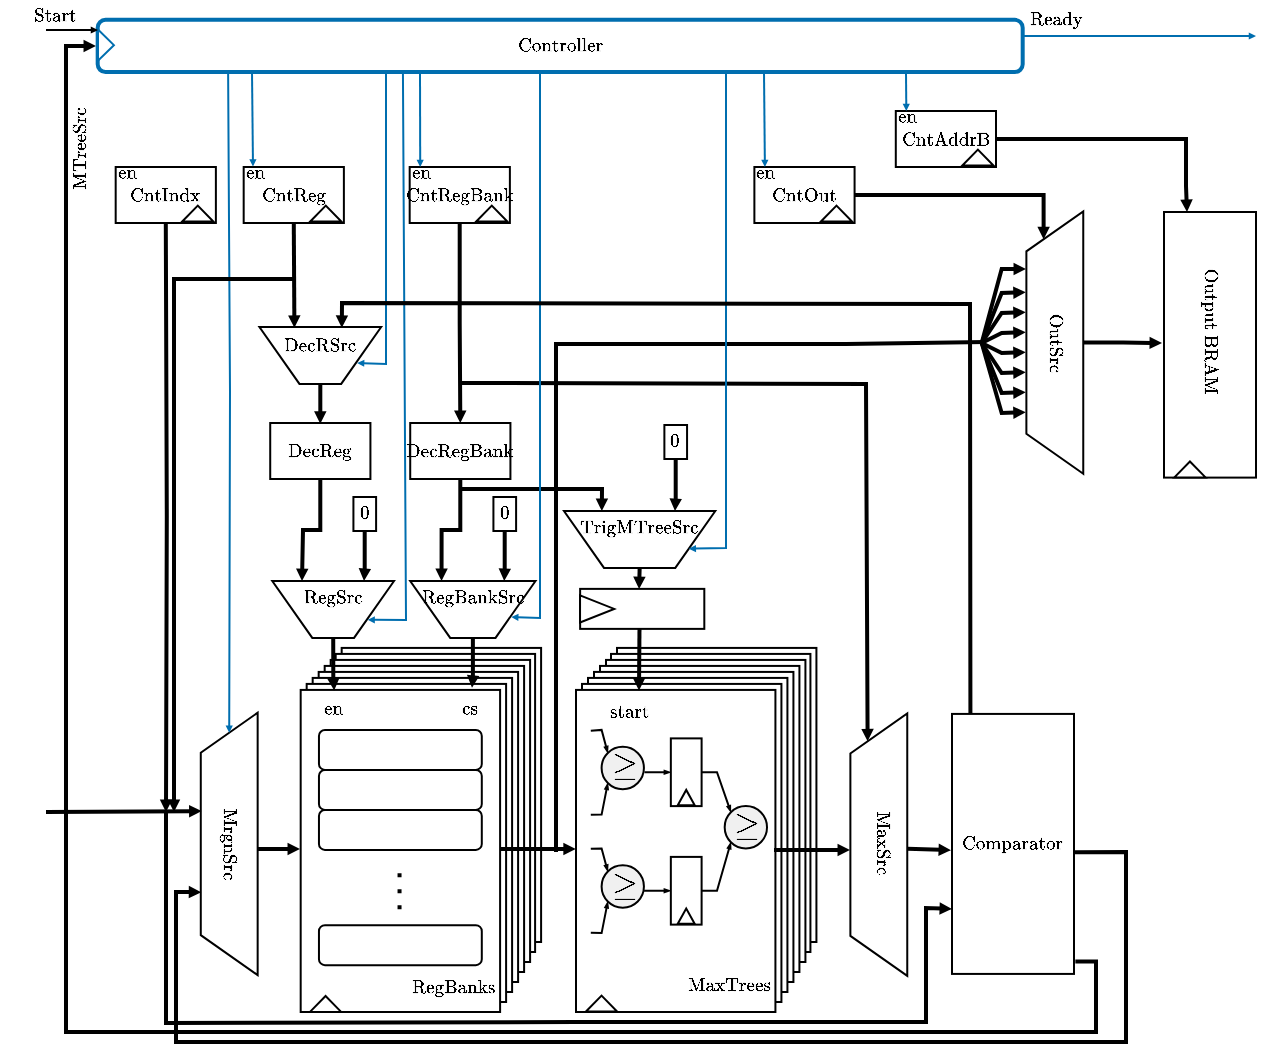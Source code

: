 <mxfile version="28.0.4">
  <diagram name="Page-1" id="qgKWTRnhQgjnjcgVLp99">
    <mxGraphModel dx="830" dy="437" grid="1" gridSize="5" guides="1" tooltips="1" connect="1" arrows="1" fold="1" page="1" pageScale="1" pageWidth="595" pageHeight="842" math="1" shadow="0">
      <root>
        <mxCell id="0" />
        <mxCell id="1" parent="0" />
        <mxCell id="4T01Y7rvJt7G6xIn6hby-263" value="" style="endArrow=block;html=1;rounded=0;endSize=1;endFill=1;strokeColor=#006EAF;" edge="1" parent="1">
          <mxGeometry width="50" height="50" relative="1" as="geometry">
            <mxPoint x="512.52" y="92.0" as="sourcePoint" />
            <mxPoint x="630" y="92" as="targetPoint" />
          </mxGeometry>
        </mxCell>
        <mxCell id="4T01Y7rvJt7G6xIn6hby-2" style="edgeStyle=orthogonalEdgeStyle;rounded=0;orthogonalLoop=1;jettySize=auto;html=1;strokeWidth=2;endArrow=block;endFill=1;endSize=1;exitX=1.011;exitY=0.952;exitDx=0;exitDy=0;exitPerimeter=0;" edge="1" parent="1" source="4T01Y7rvJt7G6xIn6hby-57">
          <mxGeometry relative="1" as="geometry">
            <mxPoint x="50" y="97" as="targetPoint" />
            <Array as="points">
              <mxPoint x="550" y="555" />
              <mxPoint x="550" y="590" />
              <mxPoint x="35" y="590" />
              <mxPoint x="35" y="97" />
            </Array>
            <mxPoint x="550" y="555" as="sourcePoint" />
          </mxGeometry>
        </mxCell>
        <mxCell id="4T01Y7rvJt7G6xIn6hby-13" value="" style="rounded=0;whiteSpace=wrap;html=1;" vertex="1" parent="1">
          <mxGeometry x="172.84" y="397.96" width="99.71" height="147.04" as="geometry" />
        </mxCell>
        <mxCell id="4T01Y7rvJt7G6xIn6hby-14" value="" style="rounded=0;whiteSpace=wrap;html=1;" vertex="1" parent="1">
          <mxGeometry x="169.84" y="400.96" width="99.71" height="149.04" as="geometry" />
        </mxCell>
        <mxCell id="4T01Y7rvJt7G6xIn6hby-16" value="" style="rounded=0;whiteSpace=wrap;html=1;" vertex="1" parent="1">
          <mxGeometry x="167.34" y="403.96" width="99.71" height="151.04" as="geometry" />
        </mxCell>
        <mxCell id="4T01Y7rvJt7G6xIn6hby-17" value="" style="rounded=0;whiteSpace=wrap;html=1;" vertex="1" parent="1">
          <mxGeometry x="164.34" y="406.96" width="99.71" height="153.04" as="geometry" />
        </mxCell>
        <mxCell id="4T01Y7rvJt7G6xIn6hby-18" value="" style="rounded=0;whiteSpace=wrap;html=1;" vertex="1" parent="1">
          <mxGeometry x="161.34" y="409.96" width="99.71" height="155.04" as="geometry" />
        </mxCell>
        <mxCell id="4T01Y7rvJt7G6xIn6hby-19" value="" style="rounded=0;whiteSpace=wrap;html=1;" vertex="1" parent="1">
          <mxGeometry x="158.34" y="412.96" width="99.71" height="157.04" as="geometry" />
        </mxCell>
        <mxCell id="4T01Y7rvJt7G6xIn6hby-20" value="" style="rounded=0;whiteSpace=wrap;html=1;" vertex="1" parent="1">
          <mxGeometry x="155.34" y="415.96" width="99.71" height="159.04" as="geometry" />
        </mxCell>
        <mxCell id="4T01Y7rvJt7G6xIn6hby-24" value="" style="endArrow=block;html=1;rounded=0;exitX=0.764;exitY=1.013;exitDx=0;exitDy=0;exitPerimeter=0;entryX=-0.005;entryY=0.335;entryDx=0;entryDy=0;entryPerimeter=0;endSize=1;endFill=1;strokeWidth=2;" edge="1" parent="1">
          <mxGeometry width="50" height="50" relative="1" as="geometry">
            <mxPoint x="117.0" y="498.5" as="sourcePoint" />
            <mxPoint x="152.0" y="498.5" as="targetPoint" />
          </mxGeometry>
        </mxCell>
        <mxCell id="4T01Y7rvJt7G6xIn6hby-29" value="" style="rounded=0;whiteSpace=wrap;html=1;" vertex="1" parent="1">
          <mxGeometry x="152.34" y="418.96" width="99.71" height="161.04" as="geometry" />
        </mxCell>
        <mxCell id="4T01Y7rvJt7G6xIn6hby-33" value="" style="rounded=1;whiteSpace=wrap;html=1;" vertex="1" parent="1">
          <mxGeometry x="161.48" y="478.96" width="81.42" height="20" as="geometry" />
        </mxCell>
        <mxCell id="4T01Y7rvJt7G6xIn6hby-34" value="" style="rounded=1;whiteSpace=wrap;html=1;" vertex="1" parent="1">
          <mxGeometry x="161.48" y="458.96" width="81.42" height="20" as="geometry" />
        </mxCell>
        <mxCell id="4T01Y7rvJt7G6xIn6hby-35" value="" style="rounded=1;whiteSpace=wrap;html=1;" vertex="1" parent="1">
          <mxGeometry x="161.48" y="438.96" width="81.42" height="20" as="geometry" />
        </mxCell>
        <mxCell id="4T01Y7rvJt7G6xIn6hby-36" value="" style="endArrow=none;dashed=1;html=1;dashPattern=1 3;strokeWidth=2;rounded=0;" edge="1" parent="1">
          <mxGeometry width="50" height="50" relative="1" as="geometry">
            <mxPoint x="201.77" y="510.57" as="sourcePoint" />
            <mxPoint x="201.77" y="530.57" as="targetPoint" />
          </mxGeometry>
        </mxCell>
        <mxCell id="4T01Y7rvJt7G6xIn6hby-37" value="" style="rounded=1;whiteSpace=wrap;html=1;" vertex="1" parent="1">
          <mxGeometry x="161.48" y="536.57" width="81.42" height="20" as="geometry" />
        </mxCell>
        <mxCell id="4T01Y7rvJt7G6xIn6hby-38" value="&lt;font style=&quot;font-size: 8px;&quot;&gt;$$\text{en}$$&lt;/font&gt;" style="text;html=1;align=center;verticalAlign=middle;whiteSpace=wrap;rounded=0;" vertex="1" parent="1">
          <mxGeometry x="163.32" y="425.19" width="10.52" height="7.54" as="geometry" />
        </mxCell>
        <mxCell id="4T01Y7rvJt7G6xIn6hby-39" value="&lt;font style=&quot;font-size: 8px;&quot;&gt;$$\text{cs}$$&lt;/font&gt;" style="text;html=1;align=center;verticalAlign=middle;whiteSpace=wrap;rounded=0;" vertex="1" parent="1">
          <mxGeometry x="231.5" y="425.19" width="9.1" height="7.54" as="geometry" />
        </mxCell>
        <mxCell id="4T01Y7rvJt7G6xIn6hby-42" value="" style="shape=trapezoid;perimeter=trapezoidPerimeter;whiteSpace=wrap;html=1;fixedSize=1;rotation=-90;fillColor=#FFFFFF;strokeWidth=1;" vertex="1" parent="1">
          <mxGeometry x="375.8" y="482.13" width="131.22" height="28.44" as="geometry" />
        </mxCell>
        <mxCell id="4T01Y7rvJt7G6xIn6hby-57" value="&lt;h5&gt;&lt;font face=&quot;Helvetica&quot; style=&quot;font-size: 8px;&quot;&gt;$$\text{Comparator}$$&lt;/font&gt;&lt;/h5&gt;" style="rounded=0;whiteSpace=wrap;html=1;rotation=0;" vertex="1" parent="1">
          <mxGeometry x="478" y="430.96" width="61" height="130" as="geometry" />
        </mxCell>
        <mxCell id="4T01Y7rvJt7G6xIn6hby-58" value="" style="shape=trapezoid;perimeter=trapezoidPerimeter;whiteSpace=wrap;html=1;fixedSize=1;rotation=-90;fillColor=#FFFFFF;strokeWidth=1;" vertex="1" parent="1">
          <mxGeometry x="51.0" y="481.74" width="131.22" height="28.44" as="geometry" />
        </mxCell>
        <mxCell id="4T01Y7rvJt7G6xIn6hby-59" value="" style="endArrow=block;html=1;rounded=0;exitX=0.5;exitY=1;exitDx=0;exitDy=0;entryX=-0.008;entryY=0.524;entryDx=0;entryDy=0;endSize=1;endFill=1;strokeWidth=2;entryPerimeter=0;" edge="1" parent="1" target="4T01Y7rvJt7G6xIn6hby-57">
          <mxGeometry width="50" height="50" relative="1" as="geometry">
            <mxPoint x="455.63" y="498.35" as="sourcePoint" />
            <mxPoint x="478" y="497.96" as="targetPoint" />
          </mxGeometry>
        </mxCell>
        <mxCell id="4T01Y7rvJt7G6xIn6hby-60" value="" style="shape=trapezoid;perimeter=trapezoidPerimeter;whiteSpace=wrap;html=1;fixedSize=1;rotation=-180;fillColor=#FFFFFF;strokeWidth=1;" vertex="1" parent="1">
          <mxGeometry x="138.15" y="364.5" width="60.87" height="28.44" as="geometry" />
        </mxCell>
        <mxCell id="4T01Y7rvJt7G6xIn6hby-61" value="" style="shape=trapezoid;perimeter=trapezoidPerimeter;whiteSpace=wrap;html=1;fixedSize=1;rotation=-180;fillColor=#FFFFFF;strokeWidth=1;" vertex="1" parent="1">
          <mxGeometry x="207.11" y="364.5" width="62.65" height="28.44" as="geometry" />
        </mxCell>
        <mxCell id="4T01Y7rvJt7G6xIn6hby-62" value="&lt;font style=&quot;font-size: 8px;&quot;&gt;$$\text{RegBankSrc}$$&lt;/font&gt;" style="text;html=1;align=center;verticalAlign=middle;whiteSpace=wrap;rounded=0;" vertex="1" parent="1">
          <mxGeometry x="220.68" y="364.5" width="35.52" height="16.44" as="geometry" />
        </mxCell>
        <mxCell id="4T01Y7rvJt7G6xIn6hby-63" value="&lt;font style=&quot;font-size: 8px;&quot;&gt;$$\text{RegSrc}$$&lt;/font&gt;" style="text;html=1;align=center;verticalAlign=middle;whiteSpace=wrap;rounded=0;" vertex="1" parent="1">
          <mxGeometry x="150.82" y="364.5" width="35.52" height="16.44" as="geometry" />
        </mxCell>
        <mxCell id="4T01Y7rvJt7G6xIn6hby-64" style="edgeStyle=orthogonalEdgeStyle;rounded=0;orthogonalLoop=1;jettySize=auto;html=1;entryX=0.168;entryY=0.002;entryDx=0;entryDy=0;entryPerimeter=0;endSize=1;endArrow=block;endFill=1;strokeWidth=2;" edge="1" parent="1" source="4T01Y7rvJt7G6xIn6hby-60" target="4T01Y7rvJt7G6xIn6hby-29">
          <mxGeometry relative="1" as="geometry" />
        </mxCell>
        <mxCell id="4T01Y7rvJt7G6xIn6hby-65" style="edgeStyle=orthogonalEdgeStyle;rounded=0;orthogonalLoop=1;jettySize=auto;html=1;entryX=0.829;entryY=0.012;entryDx=0;entryDy=0;entryPerimeter=0;endSize=1;endArrow=block;endFill=1;strokeWidth=2;" edge="1" parent="1" source="4T01Y7rvJt7G6xIn6hby-61" target="4T01Y7rvJt7G6xIn6hby-20">
          <mxGeometry relative="1" as="geometry" />
        </mxCell>
        <mxCell id="4T01Y7rvJt7G6xIn6hby-95" value="" style="endArrow=block;html=1;rounded=0;entryX=0.587;entryY=-0.022;entryDx=0;entryDy=0;entryPerimeter=0;endSize=1;endFill=1;strokeWidth=2;" edge="1" parent="1">
          <mxGeometry width="50" height="50" relative="1" as="geometry">
            <mxPoint x="25" y="480" as="sourcePoint" />
            <mxPoint x="102.764" y="479.544" as="targetPoint" />
          </mxGeometry>
        </mxCell>
        <mxCell id="4T01Y7rvJt7G6xIn6hby-97" style="edgeStyle=orthogonalEdgeStyle;rounded=0;orthogonalLoop=1;jettySize=auto;html=1;entryX=0.25;entryY=1;entryDx=0;entryDy=0;endSize=1;strokeWidth=2;endArrow=block;endFill=1;" edge="1" parent="1" source="4T01Y7rvJt7G6xIn6hby-98" target="4T01Y7rvJt7G6xIn6hby-61">
          <mxGeometry relative="1" as="geometry" />
        </mxCell>
        <mxCell id="4T01Y7rvJt7G6xIn6hby-98" value="&lt;font style=&quot;font-size: 8px;&quot;&gt;$$0$$&lt;/font&gt;" style="rounded=0;whiteSpace=wrap;html=1;" vertex="1" parent="1">
          <mxGeometry x="248.71" y="322.5" width="11.34" height="17" as="geometry" />
        </mxCell>
        <mxCell id="4T01Y7rvJt7G6xIn6hby-99" style="edgeStyle=orthogonalEdgeStyle;rounded=0;orthogonalLoop=1;jettySize=auto;html=1;entryX=0.75;entryY=1;entryDx=0;entryDy=0;endSize=1;endArrow=block;endFill=1;strokeWidth=2;" edge="1" parent="1" source="4T01Y7rvJt7G6xIn6hby-100" target="4T01Y7rvJt7G6xIn6hby-61">
          <mxGeometry relative="1" as="geometry" />
        </mxCell>
        <mxCell id="4T01Y7rvJt7G6xIn6hby-100" value="&lt;font style=&quot;font-size: 8px;&quot;&gt;$$\text{DecRegBank}$$&lt;/font&gt;" style="rounded=0;whiteSpace=wrap;html=1;" vertex="1" parent="1">
          <mxGeometry x="207.11" y="285.5" width="50.1" height="28" as="geometry" />
        </mxCell>
        <mxCell id="4T01Y7rvJt7G6xIn6hby-101" style="edgeStyle=orthogonalEdgeStyle;rounded=0;orthogonalLoop=1;jettySize=auto;html=1;entryX=0.25;entryY=1;entryDx=0;entryDy=0;endSize=1;strokeWidth=2;endArrow=block;endFill=1;" edge="1" parent="1" source="4T01Y7rvJt7G6xIn6hby-102">
          <mxGeometry relative="1" as="geometry">
            <mxPoint x="184.0" y="364.5" as="targetPoint" />
          </mxGeometry>
        </mxCell>
        <mxCell id="4T01Y7rvJt7G6xIn6hby-102" value="&lt;font style=&quot;font-size: 8px;&quot;&gt;$$0$$&lt;/font&gt;" style="rounded=0;whiteSpace=wrap;html=1;" vertex="1" parent="1">
          <mxGeometry x="178.71" y="322.5" width="11.34" height="17" as="geometry" />
        </mxCell>
        <mxCell id="4T01Y7rvJt7G6xIn6hby-103" style="edgeStyle=orthogonalEdgeStyle;rounded=0;orthogonalLoop=1;jettySize=auto;html=1;entryX=0.75;entryY=1;entryDx=0;entryDy=0;endSize=1;endArrow=block;endFill=1;strokeWidth=2;" edge="1" parent="1" source="4T01Y7rvJt7G6xIn6hby-104">
          <mxGeometry relative="1" as="geometry">
            <mxPoint x="153.0" y="364.5" as="targetPoint" />
          </mxGeometry>
        </mxCell>
        <mxCell id="4T01Y7rvJt7G6xIn6hby-104" value="&lt;font style=&quot;font-size: 8px;&quot;&gt;$$\text{DecReg}$$&lt;/font&gt;" style="rounded=0;whiteSpace=wrap;html=1;" vertex="1" parent="1">
          <mxGeometry x="137.11" y="285.5" width="50.1" height="28" as="geometry" />
        </mxCell>
        <mxCell id="4T01Y7rvJt7G6xIn6hby-105" style="edgeStyle=orthogonalEdgeStyle;rounded=0;orthogonalLoop=1;jettySize=auto;html=1;entryX=0.5;entryY=0;entryDx=0;entryDy=0;endSize=1;endArrow=block;endFill=1;strokeWidth=2;" edge="1" parent="1" source="4T01Y7rvJt7G6xIn6hby-106" target="4T01Y7rvJt7G6xIn6hby-104">
          <mxGeometry relative="1" as="geometry" />
        </mxCell>
        <mxCell id="4T01Y7rvJt7G6xIn6hby-106" value="" style="shape=trapezoid;perimeter=trapezoidPerimeter;whiteSpace=wrap;html=1;fixedSize=1;rotation=-180;fillColor=#FFFFFF;strokeWidth=1;flipH=0;flipV=0;direction=east;" vertex="1" parent="1">
          <mxGeometry x="131.72" y="237.5" width="60.87" height="28.44" as="geometry" />
        </mxCell>
        <mxCell id="4T01Y7rvJt7G6xIn6hby-107" value="&lt;font style=&quot;font-size: 8px;&quot;&gt;$$\text{DecRSrc}$$&lt;/font&gt;" style="text;html=1;align=center;verticalAlign=middle;whiteSpace=wrap;rounded=0;" vertex="1" parent="1">
          <mxGeometry x="140.74" y="240.5" width="42.84" height="12.56" as="geometry" />
        </mxCell>
        <mxCell id="4T01Y7rvJt7G6xIn6hby-109" value="" style="shape=trapezoid;perimeter=trapezoidPerimeter;whiteSpace=wrap;html=1;fixedSize=1;rotation=180;fillColor=#FFFFFF;strokeWidth=1;" vertex="1" parent="1">
          <mxGeometry x="284" y="329.505" width="75.65" height="28.44" as="geometry" />
        </mxCell>
        <mxCell id="4T01Y7rvJt7G6xIn6hby-110" value="" style="group;rotation=90;" vertex="1" connectable="0" parent="1">
          <mxGeometry x="307" y="343.505" width="32.22" height="62.09" as="geometry" />
        </mxCell>
        <mxCell id="4T01Y7rvJt7G6xIn6hby-111" value="" style="rounded=0;whiteSpace=wrap;html=1;rotation=90;" vertex="1" parent="4T01Y7rvJt7G6xIn6hby-110">
          <mxGeometry x="6.11" y="3.89" width="20" height="62.09" as="geometry" />
        </mxCell>
        <mxCell id="4T01Y7rvJt7G6xIn6hby-112" value="" style="triangle;whiteSpace=wrap;html=1;rotation=0;" vertex="1" parent="4T01Y7rvJt7G6xIn6hby-110">
          <mxGeometry x="-14.98" y="28.15" width="17.09" height="13.57" as="geometry" />
        </mxCell>
        <mxCell id="4T01Y7rvJt7G6xIn6hby-113" value="&lt;font style=&quot;font-size: 8px;&quot;&gt;$$\text{TrigMTreeSrc}$$&lt;/font&gt;" style="text;html=1;align=center;verticalAlign=middle;whiteSpace=wrap;rounded=0;rotation=0;" vertex="1" parent="1">
          <mxGeometry x="291.82" y="328.505" width="60" height="18" as="geometry" />
        </mxCell>
        <mxCell id="4T01Y7rvJt7G6xIn6hby-114" value="" style="endArrow=block;html=1;rounded=0;exitX=0.5;exitY=0;exitDx=0;exitDy=0;entryX=0.006;entryY=0.525;entryDx=0;entryDy=0;entryPerimeter=0;endSize=1;endFill=1;strokeWidth=2;" edge="1" parent="1" source="4T01Y7rvJt7G6xIn6hby-109" target="4T01Y7rvJt7G6xIn6hby-111">
          <mxGeometry width="50" height="50" relative="1" as="geometry">
            <mxPoint x="280" y="359.505" as="sourcePoint" />
            <mxPoint x="330" y="409.505" as="targetPoint" />
          </mxGeometry>
        </mxCell>
        <mxCell id="4T01Y7rvJt7G6xIn6hby-115" style="edgeStyle=orthogonalEdgeStyle;rounded=0;orthogonalLoop=1;jettySize=auto;html=1;entryX=0.25;entryY=1;entryDx=0;entryDy=0;endSize=1;strokeWidth=2;endArrow=block;endFill=1;" edge="1" parent="1" source="4T01Y7rvJt7G6xIn6hby-116">
          <mxGeometry relative="1" as="geometry">
            <mxPoint x="339.48" y="329.5" as="targetPoint" />
          </mxGeometry>
        </mxCell>
        <mxCell id="4T01Y7rvJt7G6xIn6hby-116" value="&lt;font style=&quot;font-size: 8px;&quot;&gt;$$0$$&lt;/font&gt;" style="rounded=0;whiteSpace=wrap;html=1;" vertex="1" parent="1">
          <mxGeometry x="334.19" y="286.5" width="11.34" height="17" as="geometry" />
        </mxCell>
        <mxCell id="4T01Y7rvJt7G6xIn6hby-117" value="" style="endArrow=block;html=1;rounded=0;entryX=0.75;entryY=1;entryDx=0;entryDy=0;strokeWidth=2;endFill=1;endSize=1;" edge="1" parent="1" target="4T01Y7rvJt7G6xIn6hby-109">
          <mxGeometry width="50" height="50" relative="1" as="geometry">
            <mxPoint x="233.0" y="318.5" as="sourcePoint" />
            <mxPoint x="395" y="318.5" as="targetPoint" />
            <Array as="points">
              <mxPoint x="303" y="318.5" />
            </Array>
          </mxGeometry>
        </mxCell>
        <mxCell id="4T01Y7rvJt7G6xIn6hby-166" value="" style="endArrow=block;html=1;rounded=0;strokeWidth=2;endSize=1;endFill=1;entryX=0;entryY=0.75;entryDx=0;entryDy=0;" edge="1" parent="1" target="4T01Y7rvJt7G6xIn6hby-57">
          <mxGeometry width="50" height="50" relative="1" as="geometry">
            <mxPoint x="85" y="480" as="sourcePoint" />
            <mxPoint x="95.0" y="564.5" as="targetPoint" />
            <Array as="points">
              <mxPoint x="85.0" y="555.5" />
              <mxPoint x="85.0" y="585.5" />
              <mxPoint x="290" y="585" />
              <mxPoint x="465" y="585" />
              <mxPoint x="465" y="556" />
              <mxPoint x="465" y="528" />
            </Array>
          </mxGeometry>
        </mxCell>
        <mxCell id="4T01Y7rvJt7G6xIn6hby-167" value="" style="endArrow=block;html=1;rounded=0;entryX=0.316;entryY=0.008;entryDx=0;entryDy=0;entryPerimeter=0;endSize=1;endFill=1;strokeWidth=2;exitX=1.003;exitY=0.532;exitDx=0;exitDy=0;exitPerimeter=0;" edge="1" parent="1" source="4T01Y7rvJt7G6xIn6hby-57" target="4T01Y7rvJt7G6xIn6hby-58">
          <mxGeometry width="50" height="50" relative="1" as="geometry">
            <mxPoint x="540" y="500" as="sourcePoint" />
            <mxPoint x="98.565" y="555.43" as="targetPoint" />
            <Array as="points">
              <mxPoint x="565" y="500" />
              <mxPoint x="565" y="595" />
              <mxPoint x="330" y="595" />
              <mxPoint x="90" y="595" />
              <mxPoint x="90" y="520" />
            </Array>
          </mxGeometry>
        </mxCell>
        <mxCell id="4T01Y7rvJt7G6xIn6hby-168" value="" style="endArrow=none;html=1;rounded=0;endSize=1;endFill=1;strokeWidth=2;startFill=0;" edge="1" parent="1">
          <mxGeometry width="50" height="50" relative="1" as="geometry">
            <mxPoint x="280" y="500" as="sourcePoint" />
            <mxPoint x="495" y="245" as="targetPoint" />
            <Array as="points">
              <mxPoint x="280" y="246" />
              <mxPoint x="385" y="246" />
              <mxPoint x="425" y="246" />
            </Array>
          </mxGeometry>
        </mxCell>
        <mxCell id="4T01Y7rvJt7G6xIn6hby-169" style="edgeStyle=orthogonalEdgeStyle;rounded=0;orthogonalLoop=1;jettySize=auto;html=1;endSize=1;endArrow=block;endFill=1;strokeWidth=2;" edge="1" parent="1" source="4T01Y7rvJt7G6xIn6hby-170">
          <mxGeometry relative="1" as="geometry">
            <mxPoint x="583" y="245.5" as="targetPoint" />
          </mxGeometry>
        </mxCell>
        <mxCell id="4T01Y7rvJt7G6xIn6hby-170" value="" style="shape=trapezoid;perimeter=trapezoidPerimeter;whiteSpace=wrap;html=1;fixedSize=1;rotation=-90;fillColor=#FFFFFF;strokeWidth=1;" vertex="1" parent="1">
          <mxGeometry x="463.8" y="231.06" width="131.22" height="28.44" as="geometry" />
        </mxCell>
        <mxCell id="4T01Y7rvJt7G6xIn6hby-171" value="" style="endArrow=block;html=1;rounded=0;entryX=-0.005;entryY=0.335;entryDx=0;entryDy=0;entryPerimeter=0;endSize=1;endFill=1;strokeWidth=2;" edge="1" parent="1">
          <mxGeometry width="50" height="50" relative="1" as="geometry">
            <mxPoint x="492.84" y="245.5" as="sourcePoint" />
            <mxPoint x="514.86" y="220.16" as="targetPoint" />
            <Array as="points">
              <mxPoint x="502.84" y="220.5" />
            </Array>
          </mxGeometry>
        </mxCell>
        <mxCell id="4T01Y7rvJt7G6xIn6hby-172" value="" style="endArrow=block;html=1;rounded=0;entryX=-0.005;entryY=0.335;entryDx=0;entryDy=0;entryPerimeter=0;endSize=1;endFill=1;strokeWidth=2;" edge="1" parent="1">
          <mxGeometry width="50" height="50" relative="1" as="geometry">
            <mxPoint x="492.84" y="245.5" as="sourcePoint" />
            <mxPoint x="514.86" y="230.16" as="targetPoint" />
            <Array as="points">
              <mxPoint x="502.84" y="230.5" />
            </Array>
          </mxGeometry>
        </mxCell>
        <mxCell id="4T01Y7rvJt7G6xIn6hby-173" value="" style="endArrow=block;html=1;rounded=0;entryX=-0.005;entryY=0.335;entryDx=0;entryDy=0;entryPerimeter=0;endSize=1;endFill=1;strokeWidth=2;" edge="1" parent="1">
          <mxGeometry width="50" height="50" relative="1" as="geometry">
            <mxPoint x="492.84" y="245.5" as="sourcePoint" />
            <mxPoint x="514.86" y="240.16" as="targetPoint" />
            <Array as="points">
              <mxPoint x="502.84" y="240.5" />
            </Array>
          </mxGeometry>
        </mxCell>
        <mxCell id="4T01Y7rvJt7G6xIn6hby-174" value="" style="endArrow=block;html=1;rounded=0;entryX=-0.005;entryY=0.335;entryDx=0;entryDy=0;entryPerimeter=0;endSize=1;endFill=1;strokeWidth=2;" edge="1" parent="1">
          <mxGeometry width="50" height="50" relative="1" as="geometry">
            <mxPoint x="492.84" y="245.5" as="sourcePoint" />
            <mxPoint x="514.86" y="250.16" as="targetPoint" />
            <Array as="points">
              <mxPoint x="502.84" y="250.5" />
            </Array>
          </mxGeometry>
        </mxCell>
        <mxCell id="4T01Y7rvJt7G6xIn6hby-175" value="" style="endArrow=block;html=1;rounded=0;entryX=-0.005;entryY=0.335;entryDx=0;entryDy=0;entryPerimeter=0;endSize=1;endFill=1;strokeWidth=2;" edge="1" parent="1">
          <mxGeometry width="50" height="50" relative="1" as="geometry">
            <mxPoint x="492.84" y="245.5" as="sourcePoint" />
            <mxPoint x="514.86" y="260.16" as="targetPoint" />
            <Array as="points">
              <mxPoint x="502.84" y="260.5" />
            </Array>
          </mxGeometry>
        </mxCell>
        <mxCell id="4T01Y7rvJt7G6xIn6hby-176" value="" style="endArrow=block;html=1;rounded=0;entryX=-0.005;entryY=0.335;entryDx=0;entryDy=0;entryPerimeter=0;endSize=1;endFill=1;strokeWidth=2;" edge="1" parent="1">
          <mxGeometry width="50" height="50" relative="1" as="geometry">
            <mxPoint x="492.84" y="245.5" as="sourcePoint" />
            <mxPoint x="514.86" y="270.16" as="targetPoint" />
            <Array as="points">
              <mxPoint x="502.84" y="270.5" />
            </Array>
          </mxGeometry>
        </mxCell>
        <mxCell id="4T01Y7rvJt7G6xIn6hby-177" value="" style="endArrow=block;html=1;rounded=0;entryX=-0.005;entryY=0.335;entryDx=0;entryDy=0;entryPerimeter=0;endSize=1;endFill=1;strokeWidth=2;" edge="1" parent="1">
          <mxGeometry width="50" height="50" relative="1" as="geometry">
            <mxPoint x="492.84" y="245.5" as="sourcePoint" />
            <mxPoint x="514.86" y="280.16" as="targetPoint" />
            <Array as="points">
              <mxPoint x="502.84" y="280.5" />
            </Array>
          </mxGeometry>
        </mxCell>
        <mxCell id="4T01Y7rvJt7G6xIn6hby-178" value="" style="endArrow=block;html=1;rounded=0;entryX=-0.005;entryY=0.335;entryDx=0;entryDy=0;entryPerimeter=0;endSize=1;endFill=1;strokeWidth=2;" edge="1" parent="1">
          <mxGeometry width="50" height="50" relative="1" as="geometry">
            <mxPoint x="492.84" y="245.5" as="sourcePoint" />
            <mxPoint x="515" y="208.5" as="targetPoint" />
            <Array as="points">
              <mxPoint x="502.84" y="208.5" />
            </Array>
          </mxGeometry>
        </mxCell>
        <mxCell id="4T01Y7rvJt7G6xIn6hby-179" style="edgeStyle=orthogonalEdgeStyle;rounded=0;orthogonalLoop=1;jettySize=auto;html=1;endSize=1;strokeWidth=2;endArrow=block;endFill=1;startFill=0;exitX=0.5;exitY=1;exitDx=0;exitDy=0;" edge="1" parent="1">
          <mxGeometry relative="1" as="geometry">
            <mxPoint x="85" y="480" as="targetPoint" />
            <mxPoint x="84.89" y="182.5" as="sourcePoint" />
          </mxGeometry>
        </mxCell>
        <mxCell id="4T01Y7rvJt7G6xIn6hby-180" value="" style="group" vertex="1" connectable="0" parent="1">
          <mxGeometry x="59.84" y="157.5" width="50.1" height="28" as="geometry" />
        </mxCell>
        <mxCell id="4T01Y7rvJt7G6xIn6hby-181" value="&lt;font style=&quot;font-size: 8px;&quot;&gt;$$\text{CntIndx}$$&lt;/font&gt;" style="rounded=0;whiteSpace=wrap;html=1;" vertex="1" parent="4T01Y7rvJt7G6xIn6hby-180">
          <mxGeometry width="50.1" height="28" as="geometry" />
        </mxCell>
        <mxCell id="4T01Y7rvJt7G6xIn6hby-182" value="" style="triangle;whiteSpace=wrap;html=1;rotation=-90;" vertex="1" parent="4T01Y7rvJt7G6xIn6hby-180">
          <mxGeometry x="37.08" y="15.51" width="7.95" height="15.57" as="geometry" />
        </mxCell>
        <mxCell id="4T01Y7rvJt7G6xIn6hby-183" value="&lt;font style=&quot;font-size: 8px;&quot;&gt;$$\text{en}$$&lt;/font&gt;" style="text;html=1;align=center;verticalAlign=middle;whiteSpace=wrap;rounded=0;" vertex="1" parent="4T01Y7rvJt7G6xIn6hby-180">
          <mxGeometry x="1.137e-13" width="10.52" height="7.54" as="geometry" />
        </mxCell>
        <mxCell id="4T01Y7rvJt7G6xIn6hby-184" value="" style="group" vertex="1" connectable="0" parent="1">
          <mxGeometry x="123.84" y="157.5" width="50.1" height="28" as="geometry" />
        </mxCell>
        <mxCell id="4T01Y7rvJt7G6xIn6hby-185" value="&lt;font style=&quot;font-size: 8px;&quot;&gt;$$\text{CntReg}$$&lt;/font&gt;" style="rounded=0;whiteSpace=wrap;html=1;" vertex="1" parent="4T01Y7rvJt7G6xIn6hby-184">
          <mxGeometry width="50.1" height="28" as="geometry" />
        </mxCell>
        <mxCell id="4T01Y7rvJt7G6xIn6hby-186" value="" style="triangle;whiteSpace=wrap;html=1;rotation=-90;" vertex="1" parent="4T01Y7rvJt7G6xIn6hby-184">
          <mxGeometry x="37.08" y="15.51" width="7.95" height="15.57" as="geometry" />
        </mxCell>
        <mxCell id="4T01Y7rvJt7G6xIn6hby-187" value="&lt;font style=&quot;font-size: 8px;&quot;&gt;$$\text{en}$$&lt;/font&gt;" style="text;html=1;align=center;verticalAlign=middle;whiteSpace=wrap;rounded=0;" vertex="1" parent="4T01Y7rvJt7G6xIn6hby-184">
          <mxGeometry x="1.137e-13" width="10.52" height="7.54" as="geometry" />
        </mxCell>
        <mxCell id="4T01Y7rvJt7G6xIn6hby-188" value="" style="endArrow=block;html=1;rounded=0;exitX=0.5;exitY=1;exitDx=0;exitDy=0;entryX=0.501;entryY=-0.204;entryDx=0;entryDy=0;entryPerimeter=0;endSize=1;endFill=1;strokeWidth=2;" edge="1" parent="1" source="4T01Y7rvJt7G6xIn6hby-185">
          <mxGeometry width="50" height="50" relative="1" as="geometry">
            <mxPoint x="171.84" y="285.5" as="sourcePoint" />
            <mxPoint x="149.203" y="237.938" as="targetPoint" />
          </mxGeometry>
        </mxCell>
        <mxCell id="4T01Y7rvJt7G6xIn6hby-189" value="" style="group" vertex="1" connectable="0" parent="1">
          <mxGeometry x="206.84" y="157.5" width="50.1" height="28" as="geometry" />
        </mxCell>
        <mxCell id="4T01Y7rvJt7G6xIn6hby-190" value="&lt;font style=&quot;font-size: 8px;&quot;&gt;$$\text{CntRegBank}$$&lt;/font&gt;" style="rounded=0;whiteSpace=wrap;html=1;" vertex="1" parent="4T01Y7rvJt7G6xIn6hby-189">
          <mxGeometry width="50.1" height="28" as="geometry" />
        </mxCell>
        <mxCell id="4T01Y7rvJt7G6xIn6hby-191" value="" style="triangle;whiteSpace=wrap;html=1;rotation=-90;" vertex="1" parent="4T01Y7rvJt7G6xIn6hby-189">
          <mxGeometry x="37.08" y="15.51" width="7.95" height="15.57" as="geometry" />
        </mxCell>
        <mxCell id="4T01Y7rvJt7G6xIn6hby-192" value="&lt;font style=&quot;font-size: 8px;&quot;&gt;$$\text{en}$$&lt;/font&gt;" style="text;html=1;align=center;verticalAlign=middle;whiteSpace=wrap;rounded=0;" vertex="1" parent="4T01Y7rvJt7G6xIn6hby-189">
          <mxGeometry x="1.137e-13" width="10.52" height="7.54" as="geometry" />
        </mxCell>
        <mxCell id="4T01Y7rvJt7G6xIn6hby-193" style="edgeStyle=orthogonalEdgeStyle;rounded=0;orthogonalLoop=1;jettySize=auto;html=1;entryX=0.5;entryY=0;entryDx=0;entryDy=0;strokeWidth=2;endArrow=block;endFill=1;endSize=1;" edge="1" parent="1" source="4T01Y7rvJt7G6xIn6hby-190" target="4T01Y7rvJt7G6xIn6hby-100">
          <mxGeometry relative="1" as="geometry" />
        </mxCell>
        <mxCell id="4T01Y7rvJt7G6xIn6hby-194" value="" style="group" vertex="1" connectable="0" parent="1">
          <mxGeometry x="379.19" y="157.5" width="50.1" height="28" as="geometry" />
        </mxCell>
        <mxCell id="4T01Y7rvJt7G6xIn6hby-195" value="&lt;font style=&quot;font-size: 8px;&quot;&gt;$$\text{CntOut}$$&lt;/font&gt;" style="rounded=0;whiteSpace=wrap;html=1;" vertex="1" parent="4T01Y7rvJt7G6xIn6hby-194">
          <mxGeometry width="50.1" height="28" as="geometry" />
        </mxCell>
        <mxCell id="4T01Y7rvJt7G6xIn6hby-196" value="" style="triangle;whiteSpace=wrap;html=1;rotation=-90;" vertex="1" parent="4T01Y7rvJt7G6xIn6hby-194">
          <mxGeometry x="37.08" y="15.51" width="7.95" height="15.57" as="geometry" />
        </mxCell>
        <mxCell id="4T01Y7rvJt7G6xIn6hby-197" value="&lt;font style=&quot;font-size: 8px;&quot;&gt;$$\text{en}$$&lt;/font&gt;" style="text;html=1;align=center;verticalAlign=middle;whiteSpace=wrap;rounded=0;" vertex="1" parent="4T01Y7rvJt7G6xIn6hby-194">
          <mxGeometry width="10.52" height="7.54" as="geometry" />
        </mxCell>
        <mxCell id="4T01Y7rvJt7G6xIn6hby-199" style="edgeStyle=orthogonalEdgeStyle;rounded=0;orthogonalLoop=1;jettySize=auto;html=1;entryX=1;entryY=0.25;entryDx=0;entryDy=0;strokeWidth=2;endArrow=block;endFill=1;endSize=1;" edge="1" parent="1" source="4T01Y7rvJt7G6xIn6hby-195" target="4T01Y7rvJt7G6xIn6hby-170">
          <mxGeometry relative="1" as="geometry">
            <Array as="points">
              <mxPoint x="524" y="172" />
            </Array>
          </mxGeometry>
        </mxCell>
        <mxCell id="4T01Y7rvJt7G6xIn6hby-200" value="" style="group" vertex="1" connectable="0" parent="1">
          <mxGeometry x="449.9" y="129.5" width="50.1" height="28" as="geometry" />
        </mxCell>
        <mxCell id="4T01Y7rvJt7G6xIn6hby-202" value="&lt;font style=&quot;font-size: 8px;&quot;&gt;$$\text{CntAddrB}$$&lt;/font&gt;" style="rounded=0;whiteSpace=wrap;html=1;" vertex="1" parent="4T01Y7rvJt7G6xIn6hby-200">
          <mxGeometry width="50.1" height="28" as="geometry" />
        </mxCell>
        <mxCell id="4T01Y7rvJt7G6xIn6hby-203" value="" style="triangle;whiteSpace=wrap;html=1;rotation=-90;" vertex="1" parent="4T01Y7rvJt7G6xIn6hby-200">
          <mxGeometry x="37.08" y="15.51" width="7.95" height="15.57" as="geometry" />
        </mxCell>
        <mxCell id="4T01Y7rvJt7G6xIn6hby-204" value="&lt;font style=&quot;font-size: 8px;&quot;&gt;$$\text{en}$$&lt;/font&gt;" style="text;html=1;align=center;verticalAlign=middle;whiteSpace=wrap;rounded=0;" vertex="1" parent="4T01Y7rvJt7G6xIn6hby-200">
          <mxGeometry width="10.52" height="7.54" as="geometry" />
        </mxCell>
        <mxCell id="4T01Y7rvJt7G6xIn6hby-205" value="" style="endArrow=block;html=1;rounded=0;entryX=1;entryY=0.25;entryDx=0;entryDy=0;strokeWidth=2;endFill=1;endSize=1;" edge="1" parent="1" target="4T01Y7rvJt7G6xIn6hby-42">
          <mxGeometry width="50" height="50" relative="1" as="geometry">
            <mxPoint x="232.84" y="265.5" as="sourcePoint" />
            <mxPoint x="451.81" y="490.678" as="targetPoint" />
            <Array as="points">
              <mxPoint x="435" y="266" />
            </Array>
          </mxGeometry>
        </mxCell>
        <mxCell id="4T01Y7rvJt7G6xIn6hby-214" value="" style="rounded=1;whiteSpace=wrap;html=1;strokeColor=#006EAF;strokeWidth=2;rotation=90;" vertex="1" parent="1">
          <mxGeometry x="269.05" y="-134.29" width="26.09" height="462.5" as="geometry" />
        </mxCell>
        <mxCell id="4T01Y7rvJt7G6xIn6hby-217" value="" style="endArrow=block;html=1;rounded=0;exitX=0.999;exitY=0.859;exitDx=0;exitDy=0;entryX=1;entryY=0.5;entryDx=0;entryDy=0;endSize=1;endFill=1;strokeColor=#006EAF;exitPerimeter=0;" edge="1" parent="1" source="4T01Y7rvJt7G6xIn6hby-214" target="4T01Y7rvJt7G6xIn6hby-58">
          <mxGeometry width="50" height="50" relative="1" as="geometry">
            <mxPoint x="116.74" y="289.5" as="sourcePoint" />
            <mxPoint x="119.29" y="640.35" as="targetPoint" />
            <Array as="points">
              <mxPoint x="117" y="269.5" />
            </Array>
          </mxGeometry>
        </mxCell>
        <mxCell id="4T01Y7rvJt7G6xIn6hby-219" value="" style="endArrow=block;html=1;rounded=0;entryX=0.093;entryY=-0.01;entryDx=0;entryDy=0;entryPerimeter=0;strokeColor=#006EAF;endFill=1;endSize=1;" edge="1" parent="1" target="4T01Y7rvJt7G6xIn6hby-185">
          <mxGeometry width="50" height="50" relative="1" as="geometry">
            <mxPoint x="128" y="110" as="sourcePoint" />
            <mxPoint x="185" y="259.5" as="targetPoint" />
            <Array as="points" />
          </mxGeometry>
        </mxCell>
        <mxCell id="4T01Y7rvJt7G6xIn6hby-220" value="" style="endArrow=block;html=1;rounded=0;entryX=0.198;entryY=0.367;entryDx=0;entryDy=0;endSize=1;endFill=1;strokeColor=#006EAF;entryPerimeter=0;" edge="1" parent="1" target="4T01Y7rvJt7G6xIn6hby-106">
          <mxGeometry width="50" height="50" relative="1" as="geometry">
            <mxPoint x="195" y="110" as="sourcePoint" />
            <mxPoint x="25" y="379.5" as="targetPoint" />
            <Array as="points">
              <mxPoint x="195" y="256" />
            </Array>
          </mxGeometry>
        </mxCell>
        <mxCell id="4T01Y7rvJt7G6xIn6hby-221" value="" style="endArrow=block;html=1;rounded=0;entryX=0.217;entryY=0.318;entryDx=0;entryDy=0;endSize=1;endFill=1;strokeColor=#006EAF;entryPerimeter=0;exitX=1.026;exitY=0.67;exitDx=0;exitDy=0;exitPerimeter=0;" edge="1" parent="1" source="4T01Y7rvJt7G6xIn6hby-214" target="4T01Y7rvJt7G6xIn6hby-60">
          <mxGeometry width="50" height="50" relative="1" as="geometry">
            <mxPoint x="201" y="110" as="sourcePoint" />
            <mxPoint x="186.055" y="537.266" as="targetPoint" />
            <Array as="points">
              <mxPoint x="205" y="384" />
            </Array>
          </mxGeometry>
        </mxCell>
        <mxCell id="4T01Y7rvJt7G6xIn6hby-222" value="" style="endArrow=block;html=1;rounded=0;entryX=0.5;entryY=0;entryDx=0;entryDy=0;strokeColor=#006EAF;endSize=1;endFill=1;" edge="1" parent="1" target="4T01Y7rvJt7G6xIn6hby-192">
          <mxGeometry width="50" height="50" relative="1" as="geometry">
            <mxPoint x="212" y="110" as="sourcePoint" />
            <mxPoint x="275" y="219.5" as="targetPoint" />
            <Array as="points" />
          </mxGeometry>
        </mxCell>
        <mxCell id="4T01Y7rvJt7G6xIn6hby-223" value="" style="endArrow=block;html=1;rounded=0;entryX=0.194;entryY=0.366;entryDx=0;entryDy=0;entryPerimeter=0;endSize=1;endFill=1;strokeColor=#006EAF;" edge="1" parent="1" target="4T01Y7rvJt7G6xIn6hby-61">
          <mxGeometry width="50" height="50" relative="1" as="geometry">
            <mxPoint x="272" y="110" as="sourcePoint" />
            <mxPoint x="253.825" y="536.894" as="targetPoint" />
            <Array as="points">
              <mxPoint x="272" y="219.5" />
              <mxPoint x="272" y="383" />
            </Array>
          </mxGeometry>
        </mxCell>
        <mxCell id="4T01Y7rvJt7G6xIn6hby-224" value="" style="endArrow=block;html=1;rounded=0;entryX=0;entryY=0.25;entryDx=0;entryDy=0;endSize=1;endFill=1;strokeColor=#006EAF;" edge="1" parent="1" target="4T01Y7rvJt7G6xIn6hby-109">
          <mxGeometry width="50" height="50" relative="1" as="geometry">
            <mxPoint x="365" y="110" as="sourcePoint" />
            <mxPoint x="375" y="269.5" as="targetPoint" />
            <Array as="points">
              <mxPoint x="365" y="209.5" />
              <mxPoint x="365" y="348" />
            </Array>
          </mxGeometry>
        </mxCell>
        <mxCell id="4T01Y7rvJt7G6xIn6hby-225" value="" style="endArrow=block;html=1;rounded=0;entryX=0.5;entryY=0;entryDx=0;entryDy=0;strokeColor=#006EAF;endSize=1;endFill=1;" edge="1" parent="1" target="4T01Y7rvJt7G6xIn6hby-197">
          <mxGeometry width="50" height="50" relative="1" as="geometry">
            <mxPoint x="384" y="110" as="sourcePoint" />
            <mxPoint x="275" y="159.5" as="targetPoint" />
            <Array as="points" />
          </mxGeometry>
        </mxCell>
        <mxCell id="4T01Y7rvJt7G6xIn6hby-226" value="" style="endArrow=block;html=1;rounded=0;entryX=0.5;entryY=0;entryDx=0;entryDy=0;endSize=1;endFill=1;strokeColor=#006EAF;" edge="1" parent="1" target="4T01Y7rvJt7G6xIn6hby-204">
          <mxGeometry width="50" height="50" relative="1" as="geometry">
            <mxPoint x="455" y="110" as="sourcePoint" />
            <mxPoint x="435" y="189.5" as="targetPoint" />
            <Array as="points" />
          </mxGeometry>
        </mxCell>
        <mxCell id="4T01Y7rvJt7G6xIn6hby-227" value="" style="endArrow=block;html=1;rounded=0;exitX=0.151;exitY=-0.001;exitDx=0;exitDy=0;exitPerimeter=0;entryX=0.751;entryY=-0.205;entryDx=0;entryDy=0;entryPerimeter=0;endSize=1;endFill=1;strokeWidth=2;" edge="1" parent="1" source="4T01Y7rvJt7G6xIn6hby-57" target="4T01Y7rvJt7G6xIn6hby-107">
          <mxGeometry width="50" height="50" relative="1" as="geometry">
            <mxPoint x="515" y="445.5" as="sourcePoint" />
            <mxPoint x="173" y="235.5" as="targetPoint" />
            <Array as="points">
              <mxPoint x="487" y="226" />
              <mxPoint x="173" y="225.5" />
            </Array>
          </mxGeometry>
        </mxCell>
        <mxCell id="4T01Y7rvJt7G6xIn6hby-245" value="&lt;font style=&quot;font-size: 8px;&quot;&gt;$$\text{RegBanks}$$&lt;/font&gt;" style="text;html=1;align=center;verticalAlign=middle;whiteSpace=wrap;rounded=0;" vertex="1" parent="1">
          <mxGeometry x="211.19" y="560" width="35.52" height="16.44" as="geometry" />
        </mxCell>
        <mxCell id="4T01Y7rvJt7G6xIn6hby-247" value="&lt;font style=&quot;font-size: 8px;&quot;&gt;$$\text{MaxSrc}$$&lt;/font&gt;" style="text;html=1;align=center;verticalAlign=middle;whiteSpace=wrap;rounded=0;rotation=90;" vertex="1" parent="1">
          <mxGeometry x="426.0" y="487.33" width="35.52" height="16.44" as="geometry" />
        </mxCell>
        <mxCell id="4T01Y7rvJt7G6xIn6hby-249" value="&lt;font style=&quot;font-size: 8px;&quot;&gt;$$\text{MrgnSrc}$$&lt;/font&gt;" style="text;html=1;align=center;verticalAlign=middle;whiteSpace=wrap;rounded=0;rotation=90;" vertex="1" parent="1">
          <mxGeometry x="98.85" y="487.74" width="35.52" height="16.44" as="geometry" />
        </mxCell>
        <mxCell id="4T01Y7rvJt7G6xIn6hby-250" value="&lt;font style=&quot;font-size: 8px;&quot;&gt;$$\text{OutSrc}$$&lt;/font&gt;" style="text;html=1;align=center;verticalAlign=middle;whiteSpace=wrap;rounded=0;rotation=90;" vertex="1" parent="1">
          <mxGeometry x="511.65" y="237.06" width="35.52" height="16.44" as="geometry" />
        </mxCell>
        <mxCell id="4T01Y7rvJt7G6xIn6hby-253" value="&lt;font style=&quot;font-size: 8px;&quot;&gt;$$\text{MTreeSrc}$$&lt;/font&gt;" style="text;html=1;align=center;verticalAlign=middle;whiteSpace=wrap;rounded=0;rotation=-90;" vertex="1" parent="1">
          <mxGeometry x="24.32" y="139.56" width="35.52" height="16.44" as="geometry" />
        </mxCell>
        <mxCell id="4T01Y7rvJt7G6xIn6hby-254" value="&lt;font style=&quot;font-size: 8px;&quot;&gt;$$\text{Controller}$$&lt;/font&gt;" style="text;html=1;align=center;verticalAlign=middle;whiteSpace=wrap;rounded=0;rotation=0;" vertex="1" parent="1">
          <mxGeometry x="264.05" y="88.74" width="35.52" height="16.44" as="geometry" />
        </mxCell>
        <mxCell id="4T01Y7rvJt7G6xIn6hby-255" value="" style="triangle;whiteSpace=wrap;html=1;rotation=0;strokeColor=#006EAF;" vertex="1" parent="1">
          <mxGeometry x="51" y="88.78" width="7.95" height="15.57" as="geometry" />
        </mxCell>
        <mxCell id="4T01Y7rvJt7G6xIn6hby-256" value="" style="endArrow=block;html=1;rounded=0;endSize=1;endFill=1;" edge="1" parent="1">
          <mxGeometry width="50" height="50" relative="1" as="geometry">
            <mxPoint x="25" y="89" as="sourcePoint" />
            <mxPoint x="51" y="89" as="targetPoint" />
          </mxGeometry>
        </mxCell>
        <mxCell id="4T01Y7rvJt7G6xIn6hby-258" value="&lt;font style=&quot;font-size: 8px;&quot;&gt;$$\text{Start}$$&lt;/font&gt;" style="text;html=1;align=center;verticalAlign=middle;whiteSpace=wrap;rounded=0;rotation=0;" vertex="1" parent="1">
          <mxGeometry x="12.48" y="74.0" width="35.52" height="16.44" as="geometry" />
        </mxCell>
        <mxCell id="4T01Y7rvJt7G6xIn6hby-260" value="" style="endArrow=block;html=1;rounded=0;endSize=1;endFill=1;strokeWidth=2;" edge="1" parent="1">
          <mxGeometry width="50" height="50" relative="1" as="geometry">
            <mxPoint x="149.769" y="213.5" as="sourcePoint" />
            <mxPoint x="89" y="480" as="targetPoint" />
            <Array as="points">
              <mxPoint x="89" y="213.5" />
            </Array>
          </mxGeometry>
        </mxCell>
        <mxCell id="4T01Y7rvJt7G6xIn6hby-264" value="&lt;font style=&quot;font-size: 8px;&quot;&gt;$$\text{Ready}$$&lt;/font&gt;" style="text;html=1;align=center;verticalAlign=middle;whiteSpace=wrap;rounded=0;rotation=0;" vertex="1" parent="1">
          <mxGeometry x="511.65" y="76" width="35.52" height="16.44" as="geometry" />
        </mxCell>
        <mxCell id="4T01Y7rvJt7G6xIn6hby-267" value="" style="rounded=0;whiteSpace=wrap;html=1;" vertex="1" parent="1">
          <mxGeometry x="310.5" y="397.96" width="99.71" height="147.04" as="geometry" />
        </mxCell>
        <mxCell id="4T01Y7rvJt7G6xIn6hby-268" value="" style="rounded=0;whiteSpace=wrap;html=1;" vertex="1" parent="1">
          <mxGeometry x="307.5" y="400.96" width="99.71" height="149.04" as="geometry" />
        </mxCell>
        <mxCell id="4T01Y7rvJt7G6xIn6hby-269" value="" style="rounded=0;whiteSpace=wrap;html=1;" vertex="1" parent="1">
          <mxGeometry x="305" y="403.96" width="99.71" height="151.04" as="geometry" />
        </mxCell>
        <mxCell id="4T01Y7rvJt7G6xIn6hby-270" value="" style="rounded=0;whiteSpace=wrap;html=1;" vertex="1" parent="1">
          <mxGeometry x="302" y="406.96" width="99.71" height="153.04" as="geometry" />
        </mxCell>
        <mxCell id="4T01Y7rvJt7G6xIn6hby-271" value="" style="rounded=0;whiteSpace=wrap;html=1;" vertex="1" parent="1">
          <mxGeometry x="299" y="409.96" width="99.71" height="155.04" as="geometry" />
        </mxCell>
        <mxCell id="4T01Y7rvJt7G6xIn6hby-272" value="" style="rounded=0;whiteSpace=wrap;html=1;" vertex="1" parent="1">
          <mxGeometry x="296" y="412.96" width="99.71" height="157.04" as="geometry" />
        </mxCell>
        <mxCell id="4T01Y7rvJt7G6xIn6hby-273" value="" style="rounded=0;whiteSpace=wrap;html=1;" vertex="1" parent="1">
          <mxGeometry x="293" y="415.96" width="99.71" height="159.04" as="geometry" />
        </mxCell>
        <mxCell id="4T01Y7rvJt7G6xIn6hby-274" value="" style="rounded=0;whiteSpace=wrap;html=1;" vertex="1" parent="1">
          <mxGeometry x="290" y="418.96" width="99.71" height="161.04" as="geometry" />
        </mxCell>
        <mxCell id="4T01Y7rvJt7G6xIn6hby-41" value="&lt;font style=&quot;font-size: 8px;&quot;&gt;$$\text{start}$$&lt;/font&gt;" style="text;html=1;align=center;verticalAlign=middle;whiteSpace=wrap;rounded=0;" vertex="1" parent="1">
          <mxGeometry x="302" y="420.19" width="30" height="20" as="geometry" />
        </mxCell>
        <mxCell id="4T01Y7rvJt7G6xIn6hby-118" value="" style="endArrow=block;html=1;rounded=0;exitX=0.997;exitY=0.522;exitDx=0;exitDy=0;exitPerimeter=0;entryX=0.65;entryY=-0.047;entryDx=0;entryDy=0;entryPerimeter=0;strokeWidth=2;endFill=1;endSize=1;" edge="1" parent="1" source="4T01Y7rvJt7G6xIn6hby-111" target="4T01Y7rvJt7G6xIn6hby-41">
          <mxGeometry width="50" height="50" relative="1" as="geometry">
            <mxPoint x="375" y="425.5" as="sourcePoint" />
            <mxPoint x="425" y="375.5" as="targetPoint" />
          </mxGeometry>
        </mxCell>
        <mxCell id="4T01Y7rvJt7G6xIn6hby-66" value="" style="ellipse;whiteSpace=wrap;html=1;aspect=fixed;fillColor=#F0F0F0;" vertex="1" parent="1">
          <mxGeometry x="302.805" y="447.425" width="21.163" height="21.163" as="geometry" />
        </mxCell>
        <mxCell id="4T01Y7rvJt7G6xIn6hby-67" value="" style="endArrow=blockThin;html=1;rounded=0;entryX=0;entryY=0;entryDx=0;entryDy=0;endFill=1;endSize=1;" edge="1" parent="1" target="4T01Y7rvJt7G6xIn6hby-66">
          <mxGeometry width="50" height="50" relative="1" as="geometry">
            <mxPoint x="297.4" y="439.42" as="sourcePoint" />
            <mxPoint x="364.343" y="413.564" as="targetPoint" />
            <Array as="points">
              <mxPoint x="302.805" y="438.96" />
            </Array>
          </mxGeometry>
        </mxCell>
        <mxCell id="4T01Y7rvJt7G6xIn6hby-68" value="" style="endArrow=blockThin;html=1;rounded=0;entryX=0;entryY=1;entryDx=0;entryDy=0;endFill=1;endSize=1;" edge="1" parent="1" target="4T01Y7rvJt7G6xIn6hby-66">
          <mxGeometry width="50" height="50" relative="1" as="geometry">
            <mxPoint x="297.4" y="481.42" as="sourcePoint" />
            <mxPoint x="318.189" y="489.752" as="targetPoint" />
            <Array as="points">
              <mxPoint x="302.805" y="481.286" />
            </Array>
          </mxGeometry>
        </mxCell>
        <mxCell id="4T01Y7rvJt7G6xIn6hby-69" value="&lt;font style=&quot;font-size: 14px;&quot;&gt;$$\geq$$&lt;/font&gt;" style="text;html=1;align=center;verticalAlign=middle;whiteSpace=wrap;rounded=0;" vertex="1" parent="1">
          <mxGeometry x="307.574" y="450.94" width="11.538" height="12.698" as="geometry" />
        </mxCell>
        <mxCell id="4T01Y7rvJt7G6xIn6hby-70" style="edgeStyle=orthogonalEdgeStyle;rounded=0;orthogonalLoop=1;jettySize=auto;html=1;exitX=1.013;exitY=0.599;exitDx=0;exitDy=0;entryX=0;entryY=0.5;entryDx=0;entryDy=0;endArrow=blockThin;endFill=1;curved=0;endSize=1;exitPerimeter=0;" edge="1" parent="1">
          <mxGeometry relative="1" as="geometry">
            <mxPoint x="324.243" y="460.102" as="sourcePoint" />
            <mxPoint x="337.42" y="460.123" as="targetPoint" />
          </mxGeometry>
        </mxCell>
        <mxCell id="4T01Y7rvJt7G6xIn6hby-71" value="" style="ellipse;whiteSpace=wrap;html=1;aspect=fixed;fillColor=#F0F0F0;" vertex="1" parent="1">
          <mxGeometry x="302.805" y="506.682" width="21.163" height="21.163" as="geometry" />
        </mxCell>
        <mxCell id="4T01Y7rvJt7G6xIn6hby-72" value="" style="endArrow=blockThin;html=1;rounded=0;entryX=0;entryY=0;entryDx=0;entryDy=0;endFill=1;endSize=1;" edge="1" parent="1" target="4T01Y7rvJt7G6xIn6hby-71">
          <mxGeometry width="50" height="50" relative="1" as="geometry">
            <mxPoint x="297.4" y="498.42" as="sourcePoint" />
            <mxPoint x="364.343" y="472.821" as="targetPoint" />
            <Array as="points">
              <mxPoint x="302.805" y="498.217" />
            </Array>
          </mxGeometry>
        </mxCell>
        <mxCell id="4T01Y7rvJt7G6xIn6hby-73" value="" style="endArrow=blockThin;html=1;rounded=0;entryX=0;entryY=1;entryDx=0;entryDy=0;endFill=1;endSize=1;" edge="1" parent="1" target="4T01Y7rvJt7G6xIn6hby-71">
          <mxGeometry width="50" height="50" relative="1" as="geometry">
            <mxPoint x="297.4" y="540.42" as="sourcePoint" />
            <mxPoint x="318.189" y="549.008" as="targetPoint" />
            <Array as="points">
              <mxPoint x="302.805" y="540.543" />
            </Array>
          </mxGeometry>
        </mxCell>
        <mxCell id="4T01Y7rvJt7G6xIn6hby-74" value="&lt;font style=&quot;font-size: 14px;&quot;&gt;$$\geq$$&lt;/font&gt;" style="text;html=1;align=center;verticalAlign=middle;whiteSpace=wrap;rounded=0;" vertex="1" parent="1">
          <mxGeometry x="307.574" y="510.197" width="11.538" height="12.698" as="geometry" />
        </mxCell>
        <mxCell id="4T01Y7rvJt7G6xIn6hby-75" style="edgeStyle=orthogonalEdgeStyle;rounded=0;orthogonalLoop=1;jettySize=auto;html=1;exitX=1.004;exitY=0.599;exitDx=0;exitDy=0;entryX=0;entryY=0.5;entryDx=0;entryDy=0;endArrow=blockThin;endFill=1;endSize=1;exitPerimeter=0;" edge="1" parent="1">
          <mxGeometry relative="1" as="geometry">
            <mxPoint x="324.052" y="519.359" as="sourcePoint" />
            <mxPoint x="337.42" y="519.38" as="targetPoint" />
          </mxGeometry>
        </mxCell>
        <mxCell id="4T01Y7rvJt7G6xIn6hby-76" value="" style="rounded=0;whiteSpace=wrap;html=1;" vertex="1" parent="1">
          <mxGeometry x="337.42" y="443.193" width="15.385" height="33.861" as="geometry" />
        </mxCell>
        <mxCell id="4T01Y7rvJt7G6xIn6hby-77" value="" style="triangle;whiteSpace=wrap;html=1;rotation=-90;" vertex="1" parent="1">
          <mxGeometry x="341.266" y="468.588" width="7.692" height="8.465" as="geometry" />
        </mxCell>
        <mxCell id="4T01Y7rvJt7G6xIn6hby-78" value="" style="rounded=0;whiteSpace=wrap;html=1;" vertex="1" parent="1">
          <mxGeometry x="337.42" y="502.449" width="15.385" height="33.861" as="geometry" />
        </mxCell>
        <mxCell id="4T01Y7rvJt7G6xIn6hby-79" value="" style="triangle;whiteSpace=wrap;html=1;rotation=-90;" vertex="1" parent="1">
          <mxGeometry x="341.266" y="527.845" width="7.692" height="8.465" as="geometry" />
        </mxCell>
        <mxCell id="4T01Y7rvJt7G6xIn6hby-87" value="" style="ellipse;whiteSpace=wrap;html=1;aspect=fixed;fillColor=#F0F0F0;" vertex="1" parent="1">
          <mxGeometry x="364.343" y="477.054" width="21.163" height="21.163" as="geometry" />
        </mxCell>
        <mxCell id="4T01Y7rvJt7G6xIn6hby-88" value="&lt;font style=&quot;font-size: 14px;&quot;&gt;$$\geq$$&lt;/font&gt;" style="text;html=1;align=center;verticalAlign=middle;whiteSpace=wrap;rounded=0;" vertex="1" parent="1">
          <mxGeometry x="369.112" y="480.568" width="11.538" height="12.698" as="geometry" />
        </mxCell>
        <mxCell id="4T01Y7rvJt7G6xIn6hby-89" value="" style="endArrow=blockThin;html=1;rounded=0;exitX=1;exitY=0.5;exitDx=0;exitDy=0;entryX=0;entryY=0;entryDx=0;entryDy=0;endFill=1;endSize=1;" edge="1" parent="1" source="4T01Y7rvJt7G6xIn6hby-76" target="4T01Y7rvJt7G6xIn6hby-87">
          <mxGeometry width="50" height="50" relative="1" as="geometry">
            <mxPoint x="368.189" y="489.752" as="sourcePoint" />
            <mxPoint x="406.651" y="447.425" as="targetPoint" />
            <Array as="points">
              <mxPoint x="360.497" y="460.123" />
            </Array>
          </mxGeometry>
        </mxCell>
        <mxCell id="4T01Y7rvJt7G6xIn6hby-90" value="" style="endArrow=blockThin;html=1;rounded=0;exitX=1;exitY=0.5;exitDx=0;exitDy=0;entryX=0;entryY=1;entryDx=0;entryDy=0;endFill=1;endSize=1;" edge="1" parent="1" source="4T01Y7rvJt7G6xIn6hby-78" target="4T01Y7rvJt7G6xIn6hby-87">
          <mxGeometry width="50" height="50" relative="1" as="geometry">
            <mxPoint x="391.266" y="557.474" as="sourcePoint" />
            <mxPoint x="429.728" y="515.147" as="targetPoint" />
            <Array as="points">
              <mxPoint x="360.497" y="519.38" />
            </Array>
          </mxGeometry>
        </mxCell>
        <mxCell id="4T01Y7rvJt7G6xIn6hby-246" value="&lt;font style=&quot;font-size: 8px;&quot;&gt;$$\text{MaxTrees}$$&lt;/font&gt;" style="text;html=1;align=center;verticalAlign=middle;whiteSpace=wrap;rounded=0;" vertex="1" parent="1">
          <mxGeometry x="348.96" y="558.56" width="35.52" height="16.44" as="geometry" />
        </mxCell>
        <mxCell id="4T01Y7rvJt7G6xIn6hby-275" value="" style="endArrow=block;html=1;rounded=0;entryX=-0.001;entryY=0.494;entryDx=0;entryDy=0;entryPerimeter=0;endSize=1;endFill=1;strokeWidth=2;exitX=1.002;exitY=0.494;exitDx=0;exitDy=0;exitPerimeter=0;" edge="1" parent="1" source="4T01Y7rvJt7G6xIn6hby-29" target="4T01Y7rvJt7G6xIn6hby-274">
          <mxGeometry width="50" height="50" relative="1" as="geometry">
            <mxPoint x="280" y="520" as="sourcePoint" />
            <mxPoint x="290.05" y="498.96" as="targetPoint" />
          </mxGeometry>
        </mxCell>
        <mxCell id="4T01Y7rvJt7G6xIn6hby-276" value="" style="endArrow=block;html=1;rounded=0;entryX=-0.001;entryY=0.494;entryDx=0;entryDy=0;entryPerimeter=0;endSize=1;endFill=1;strokeWidth=2;exitX=1.002;exitY=0.494;exitDx=0;exitDy=0;exitPerimeter=0;" edge="1" parent="1">
          <mxGeometry width="50" height="50" relative="1" as="geometry">
            <mxPoint x="389" y="499" as="sourcePoint" />
            <mxPoint x="427" y="499" as="targetPoint" />
          </mxGeometry>
        </mxCell>
        <mxCell id="4T01Y7rvJt7G6xIn6hby-277" value="" style="rounded=0;whiteSpace=wrap;html=1;" vertex="1" parent="1">
          <mxGeometry x="584" y="180" width="46" height="132.8" as="geometry" />
        </mxCell>
        <mxCell id="4T01Y7rvJt7G6xIn6hby-278" value="" style="triangle;whiteSpace=wrap;html=1;rotation=-90;" vertex="1" parent="1">
          <mxGeometry x="593" y="300.94" width="7.95" height="15.57" as="geometry" />
        </mxCell>
        <mxCell id="4T01Y7rvJt7G6xIn6hby-280" value="" style="triangle;whiteSpace=wrap;html=1;rotation=-90;" vertex="1" parent="1">
          <mxGeometry x="298.8" y="568" width="7.95" height="15.57" as="geometry" />
        </mxCell>
        <mxCell id="4T01Y7rvJt7G6xIn6hby-281" value="" style="triangle;whiteSpace=wrap;html=1;rotation=-90;" vertex="1" parent="1">
          <mxGeometry x="160.81" y="568.19" width="7.95" height="15.57" as="geometry" />
        </mxCell>
        <mxCell id="4T01Y7rvJt7G6xIn6hby-201" style="edgeStyle=orthogonalEdgeStyle;rounded=0;orthogonalLoop=1;jettySize=auto;html=1;strokeWidth=2;endArrow=block;endFill=1;endSize=1;entryX=0.25;entryY=0;entryDx=0;entryDy=0;" edge="1" parent="1" source="4T01Y7rvJt7G6xIn6hby-202" target="4T01Y7rvJt7G6xIn6hby-277">
          <mxGeometry relative="1" as="geometry">
            <mxPoint x="590" y="155" as="targetPoint" />
            <Array as="points">
              <mxPoint x="595" y="144" />
              <mxPoint x="595" y="167" />
            </Array>
          </mxGeometry>
        </mxCell>
        <mxCell id="4T01Y7rvJt7G6xIn6hby-282" value="&lt;font style=&quot;font-size: 8px;&quot;&gt;$$\text{Output BRAM}$$&lt;/font&gt;" style="text;html=1;align=center;verticalAlign=middle;whiteSpace=wrap;rounded=0;rotation=90;" vertex="1" parent="1">
          <mxGeometry x="571.62" y="231.06" width="70.76" height="16.44" as="geometry" />
        </mxCell>
      </root>
    </mxGraphModel>
  </diagram>
</mxfile>
